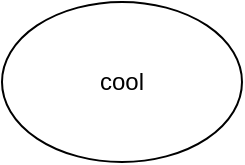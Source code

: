 <mxfile version="14.2.7" type="github">
  <diagram id="BXqOC6DX3xPb07xfCLtz" name="Page-1">
    <mxGraphModel dx="536" dy="445" grid="1" gridSize="10" guides="1" tooltips="1" connect="1" arrows="1" fold="1" page="1" pageScale="1" pageWidth="850" pageHeight="1100" math="0" shadow="0">
      <root>
        <mxCell id="0" />
        <mxCell id="1" parent="0" />
        <mxCell id="WjWQznVQ19uzcL6j97kv-1" value="" style="ellipse;whiteSpace=wrap;html=1;" vertex="1" parent="1">
          <mxGeometry x="220" y="190" width="120" height="80" as="geometry" />
        </mxCell>
        <mxCell id="WjWQznVQ19uzcL6j97kv-2" value="cool" style="text;html=1;strokeColor=none;fillColor=none;align=center;verticalAlign=middle;whiteSpace=wrap;rounded=0;" vertex="1" parent="1">
          <mxGeometry x="260" y="220" width="40" height="20" as="geometry" />
        </mxCell>
      </root>
    </mxGraphModel>
  </diagram>
</mxfile>
